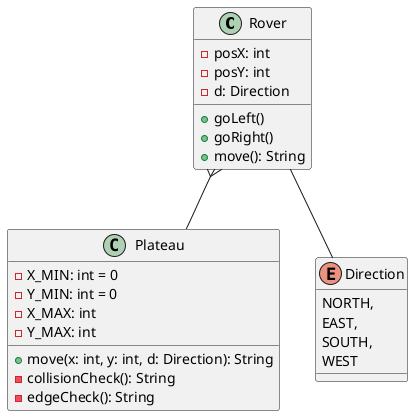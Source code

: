 @startuml
'https://plantuml.com/class-diagram

Rover }-- Plateau
Rover -- Direction


class Plateau {
- X_MIN: int = 0
- Y_MIN: int = 0
- X_MAX: int
- Y_MAX: int

+ move(x: int, y: int, d: Direction): String
- collisionCheck(): String
- edgeCheck(): String
}

class Rover {
  - posX: int
    - posY: int
    - d: Direction

    + goLeft()
    + goRight()
    + move(): String
}


enum Direction {
NORTH,
EAST,
SOUTH,
WEST
}

@enduml